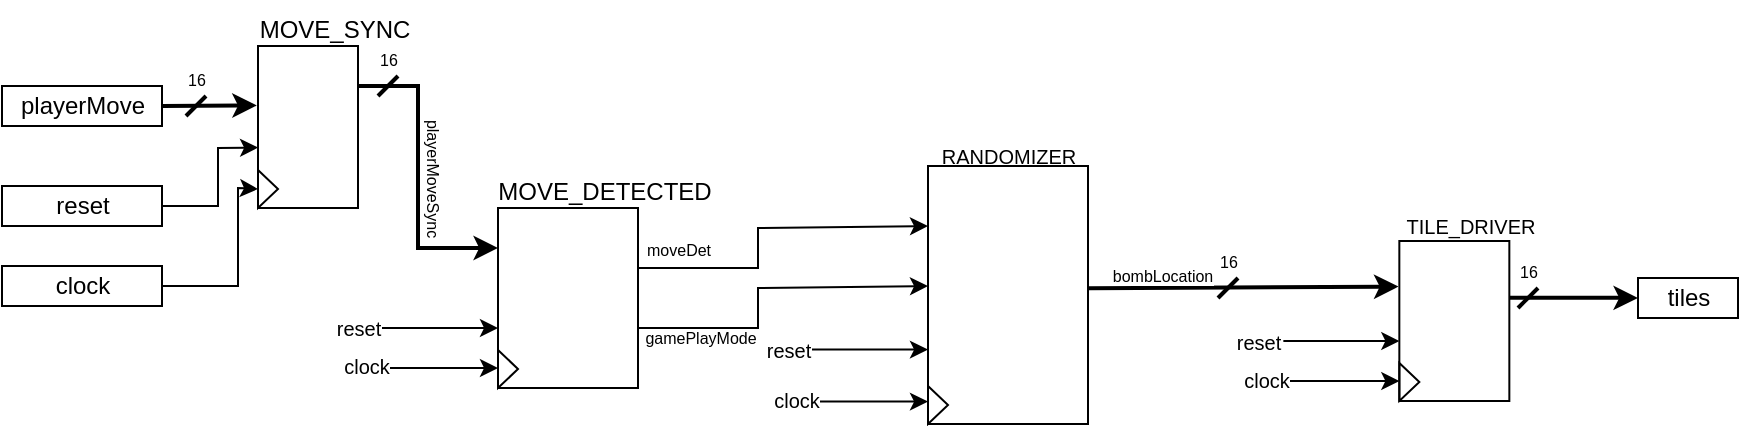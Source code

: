 <mxfile>
    <diagram id="KhUCfNvhIDTQsZcqQasR" name="Page-1">
        <mxGraphModel dx="749" dy="537" grid="1" gridSize="10" guides="1" tooltips="1" connect="1" arrows="1" fold="1" page="1" pageScale="1" pageWidth="1169" pageHeight="827" background="none" math="0" shadow="0">
            <root>
                <mxCell id="0"/>
                <mxCell id="1" parent="0"/>
                <mxCell id="163" style="edgeStyle=none;html=1;exitX=0;exitY=0;exitDx=80;exitDy=10;exitPerimeter=0;entryX=-0.012;entryY=0.367;entryDx=0;entryDy=0;entryPerimeter=0;strokeWidth=2;" edge="1" parent="1" source="2" target="162">
                    <mxGeometry relative="1" as="geometry"/>
                </mxCell>
                <mxCell id="2" value="playerMove" style="externalPins=0;recursiveResize=0;shadow=0;dashed=0;align=center;html=1;strokeWidth=1;shape=mxgraph.rtl.abstract.entity;container=1;collapsible=0;kind=input;drawPins=0;left=0;right=1;bottom=0;top=0;" parent="1" vertex="1">
                    <mxGeometry x="212" y="369" width="80" height="20" as="geometry"/>
                </mxCell>
                <mxCell id="3" value="tiles" style="externalPins=0;recursiveResize=0;shadow=0;dashed=0;align=center;html=1;strokeWidth=1;shape=mxgraph.rtl.abstract.entity;container=1;collapsible=0;kind=input;drawPins=0;left=0;right=1;bottom=0;top=0;" parent="1" vertex="1">
                    <mxGeometry x="1030" y="465" width="50" height="20" as="geometry"/>
                </mxCell>
                <mxCell id="157" style="edgeStyle=none;rounded=0;html=1;entryX=-0.008;entryY=0.285;entryDx=0;entryDy=0;entryPerimeter=0;strokeWidth=2;fontSize=8;exitX=0.998;exitY=0.474;exitDx=0;exitDy=0;exitPerimeter=0;" parent="1" source="4" target="5" edge="1">
                    <mxGeometry relative="1" as="geometry">
                        <mxPoint x="760" y="470" as="sourcePoint"/>
                        <Array as="points">
                            <mxPoint x="780" y="470"/>
                        </Array>
                    </mxGeometry>
                </mxCell>
                <mxCell id="159" value="bombLocation" style="edgeLabel;html=1;align=center;verticalAlign=middle;resizable=0;points=[];fontSize=8;" parent="157" vertex="1" connectable="0">
                    <mxGeometry x="-0.523" y="-1" relative="1" as="geometry">
                        <mxPoint y="-7" as="offset"/>
                    </mxGeometry>
                </mxCell>
                <mxCell id="4" value="" style="externalPins=0;recursiveResize=0;shadow=0;dashed=0;align=center;html=1;strokeWidth=1;shape=mxgraph.rtl.abstract.entity;container=1;collapsible=0;kind=sequential;drawPins=0;left=3;right=2;bottom=0;top=0;" parent="1" vertex="1">
                    <mxGeometry x="675.0" y="409" width="80" height="129" as="geometry"/>
                </mxCell>
                <mxCell id="53" value="" style="triangle;whiteSpace=wrap;html=1;strokeWidth=1;fontSize=10;fillColor=none;" parent="4" vertex="1">
                    <mxGeometry y="110" width="10" height="19" as="geometry"/>
                </mxCell>
                <mxCell id="160" style="edgeStyle=none;rounded=0;html=1;exitX=0.996;exitY=0.354;exitDx=0;exitDy=0;exitPerimeter=0;strokeWidth=2;fontSize=8;" parent="1" source="5" target="3" edge="1">
                    <mxGeometry relative="1" as="geometry"/>
                </mxCell>
                <mxCell id="5" value="" style="externalPins=0;recursiveResize=0;shadow=0;dashed=0;align=center;html=1;strokeWidth=1;shape=mxgraph.rtl.abstract.entity;container=1;collapsible=0;kind=sequential;drawPins=0;left=3;right=2;bottom=0;top=0;" parent="1" vertex="1">
                    <mxGeometry x="910.67" y="446.5" width="55" height="80" as="geometry"/>
                </mxCell>
                <mxCell id="169" style="edgeStyle=none;rounded=0;html=1;exitX=0;exitY=0;exitDx=80;exitDy=10;exitPerimeter=0;entryX=0.001;entryY=0.627;entryDx=0;entryDy=0;entryPerimeter=0;strokeWidth=1;" edge="1" parent="1" source="14" target="162">
                    <mxGeometry relative="1" as="geometry">
                        <Array as="points">
                            <mxPoint x="320" y="429"/>
                            <mxPoint x="320" y="400"/>
                        </Array>
                    </mxGeometry>
                </mxCell>
                <mxCell id="14" value="reset" style="externalPins=0;recursiveResize=0;shadow=0;dashed=0;align=center;html=1;strokeWidth=1;shape=mxgraph.rtl.abstract.entity;container=1;collapsible=0;kind=input;drawPins=0;left=0;right=1;bottom=0;top=0;" parent="1" vertex="1">
                    <mxGeometry x="212" y="419" width="80" height="20" as="geometry"/>
                </mxCell>
                <mxCell id="171" style="edgeStyle=none;rounded=0;html=1;exitX=0;exitY=0;exitDx=80;exitDy=10;exitPerimeter=0;entryX=0;entryY=0.5;entryDx=0;entryDy=0;strokeWidth=1;" edge="1" parent="1" source="15" target="170">
                    <mxGeometry relative="1" as="geometry">
                        <Array as="points">
                            <mxPoint x="330" y="469"/>
                            <mxPoint x="330" y="420"/>
                        </Array>
                    </mxGeometry>
                </mxCell>
                <mxCell id="15" value="clock" style="externalPins=0;recursiveResize=0;shadow=0;dashed=0;align=center;html=1;strokeWidth=1;shape=mxgraph.rtl.abstract.entity;container=1;collapsible=0;kind=input;drawPins=0;left=0;right=1;bottom=0;top=0;" parent="1" vertex="1">
                    <mxGeometry x="212" y="459" width="80" height="20" as="geometry"/>
                </mxCell>
                <mxCell id="128" value="" style="endArrow=classic;html=1;rounded=0;strokeWidth=1;fontSize=10;" parent="1" edge="1">
                    <mxGeometry width="50" height="50" relative="1" as="geometry">
                        <mxPoint x="617" y="500.81" as="sourcePoint"/>
                        <mxPoint x="675.0" y="500.81" as="targetPoint"/>
                    </mxGeometry>
                </mxCell>
                <mxCell id="129" value="reset" style="edgeLabel;html=1;align=center;verticalAlign=middle;resizable=0;points=[];fontSize=10;" parent="128" vertex="1" connectable="0">
                    <mxGeometry x="0.159" y="1" relative="1" as="geometry">
                        <mxPoint x="-46" y="1" as="offset"/>
                    </mxGeometry>
                </mxCell>
                <mxCell id="130" value="" style="endArrow=classic;html=1;rounded=0;strokeWidth=1;fontSize=10;" parent="1" edge="1">
                    <mxGeometry width="50" height="50" relative="1" as="geometry">
                        <mxPoint x="613" y="526.81" as="sourcePoint"/>
                        <mxPoint x="675.0" y="526.81" as="targetPoint"/>
                    </mxGeometry>
                </mxCell>
                <mxCell id="131" value="clock" style="edgeLabel;html=1;align=center;verticalAlign=middle;resizable=0;points=[];fontSize=10;" parent="130" vertex="1" connectable="0">
                    <mxGeometry x="0.245" y="-1" relative="1" as="geometry">
                        <mxPoint x="-43" y="-2" as="offset"/>
                    </mxGeometry>
                </mxCell>
                <mxCell id="132" value="RANDOMIZER" style="text;html=1;align=center;verticalAlign=middle;resizable=0;points=[];autosize=1;strokeColor=none;fillColor=none;fontSize=10;" parent="1" vertex="1">
                    <mxGeometry x="670.0" y="389" width="90" height="30" as="geometry"/>
                </mxCell>
                <mxCell id="134" value="TILE_DRIVER" style="text;html=1;align=center;verticalAlign=middle;resizable=0;points=[];autosize=1;strokeColor=none;fillColor=none;fontSize=10;" parent="1" vertex="1">
                    <mxGeometry x="900.67" y="423.5" width="90" height="30" as="geometry"/>
                </mxCell>
                <mxCell id="154" value="&lt;font style=&quot;font-size: 8px;&quot;&gt;moveDet&lt;/font&gt;" style="edgeStyle=none;rounded=0;html=1;exitX=0;exitY=0;exitDx=70;exitDy=30;exitPerimeter=0;entryX=0;entryY=0;entryDx=0;entryDy=30;entryPerimeter=0;strokeWidth=1;" parent="1" source="137" target="4" edge="1">
                    <mxGeometry x="-0.758" y="10" relative="1" as="geometry">
                        <Array as="points">
                            <mxPoint x="590" y="460"/>
                            <mxPoint x="590" y="440"/>
                        </Array>
                        <mxPoint as="offset"/>
                    </mxGeometry>
                </mxCell>
                <mxCell id="155" style="edgeStyle=none;rounded=0;html=1;entryX=0;entryY=0;entryDx=0;entryDy=60;entryPerimeter=0;strokeWidth=1;fontSize=8;exitX=0;exitY=0;exitDx=70;exitDy=60;exitPerimeter=0;" parent="1" source="137" target="4" edge="1">
                    <mxGeometry relative="1" as="geometry">
                        <mxPoint x="570" y="480" as="sourcePoint"/>
                        <Array as="points">
                            <mxPoint x="590" y="490"/>
                            <mxPoint x="590" y="470"/>
                        </Array>
                    </mxGeometry>
                </mxCell>
                <mxCell id="156" value="gamePlayMode" style="edgeLabel;html=1;align=center;verticalAlign=middle;resizable=0;points=[];fontSize=8;" parent="155" vertex="1" connectable="0">
                    <mxGeometry x="-0.486" y="-2" relative="1" as="geometry">
                        <mxPoint x="-12" y="3" as="offset"/>
                    </mxGeometry>
                </mxCell>
                <mxCell id="137" value="" style="externalPins=0;recursiveResize=0;shadow=0;dashed=0;align=center;html=1;strokeWidth=1;shape=mxgraph.rtl.abstract.entity;container=1;collapsible=0;kind=sequential;drawPins=0;left=3;right=2;bottom=0;top=0;" parent="1" vertex="1">
                    <mxGeometry x="460" y="430" width="70" height="90" as="geometry"/>
                </mxCell>
                <mxCell id="138" value="" style="triangle;whiteSpace=wrap;html=1;strokeWidth=1;fontSize=10;fillColor=none;" parent="137" vertex="1">
                    <mxGeometry y="71" width="10" height="19" as="geometry"/>
                </mxCell>
                <mxCell id="139" value="" style="endArrow=classic;html=1;rounded=0;strokeWidth=1;fontSize=10;" parent="1" edge="1">
                    <mxGeometry width="50" height="50" relative="1" as="geometry">
                        <mxPoint x="402" y="490.0" as="sourcePoint"/>
                        <mxPoint x="460" y="490.0" as="targetPoint"/>
                    </mxGeometry>
                </mxCell>
                <mxCell id="140" value="reset" style="edgeLabel;html=1;align=center;verticalAlign=middle;resizable=0;points=[];fontSize=10;" parent="139" vertex="1" connectable="0">
                    <mxGeometry x="0.159" y="1" relative="1" as="geometry">
                        <mxPoint x="-46" y="1" as="offset"/>
                    </mxGeometry>
                </mxCell>
                <mxCell id="141" value="" style="endArrow=classic;html=1;rounded=0;strokeWidth=1;fontSize=10;" parent="1" edge="1">
                    <mxGeometry width="50" height="50" relative="1" as="geometry">
                        <mxPoint x="398" y="510" as="sourcePoint"/>
                        <mxPoint x="460" y="510" as="targetPoint"/>
                    </mxGeometry>
                </mxCell>
                <mxCell id="142" value="clock" style="edgeLabel;html=1;align=center;verticalAlign=middle;resizable=0;points=[];fontSize=10;" parent="141" vertex="1" connectable="0">
                    <mxGeometry x="0.245" y="-1" relative="1" as="geometry">
                        <mxPoint x="-43" y="-2" as="offset"/>
                    </mxGeometry>
                </mxCell>
                <mxCell id="145" value="" style="triangle;whiteSpace=wrap;html=1;strokeWidth=1;fontSize=10;fillColor=none;" parent="1" vertex="1">
                    <mxGeometry x="910.67" y="507.5" width="10" height="19" as="geometry"/>
                </mxCell>
                <mxCell id="146" value="" style="endArrow=classic;html=1;rounded=0;strokeWidth=1;fontSize=10;" parent="1" edge="1">
                    <mxGeometry width="50" height="50" relative="1" as="geometry">
                        <mxPoint x="852.67" y="496.5" as="sourcePoint"/>
                        <mxPoint x="910.67" y="496.5" as="targetPoint"/>
                    </mxGeometry>
                </mxCell>
                <mxCell id="147" value="reset" style="edgeLabel;html=1;align=center;verticalAlign=middle;resizable=0;points=[];fontSize=10;" parent="146" vertex="1" connectable="0">
                    <mxGeometry x="0.159" y="1" relative="1" as="geometry">
                        <mxPoint x="-46" y="1" as="offset"/>
                    </mxGeometry>
                </mxCell>
                <mxCell id="148" value="" style="endArrow=classic;html=1;rounded=0;strokeWidth=1;fontSize=10;" parent="1" edge="1">
                    <mxGeometry width="50" height="50" relative="1" as="geometry">
                        <mxPoint x="848.67" y="516.5" as="sourcePoint"/>
                        <mxPoint x="910.67" y="516.5" as="targetPoint"/>
                    </mxGeometry>
                </mxCell>
                <mxCell id="149" value="clock" style="edgeLabel;html=1;align=center;verticalAlign=middle;resizable=0;points=[];fontSize=10;" parent="148" vertex="1" connectable="0">
                    <mxGeometry x="0.245" y="-1" relative="1" as="geometry">
                        <mxPoint x="-43" y="-2" as="offset"/>
                    </mxGeometry>
                </mxCell>
                <mxCell id="153" value="MOVE_DETECTED" style="text;html=1;align=center;verticalAlign=middle;resizable=0;points=[];autosize=1;strokeColor=none;fillColor=none;" parent="1" vertex="1">
                    <mxGeometry x="448" y="407" width="130" height="30" as="geometry"/>
                </mxCell>
                <mxCell id="158" value="16" style="verticalLabelPosition=top;shadow=0;dashed=0;align=center;html=1;verticalAlign=bottom;shape=mxgraph.electrical.transmission.bus_width;pointerEvents=1;fontSize=8;strokeWidth=2;labelPosition=center;" parent="1" vertex="1">
                    <mxGeometry x="820" y="465" width="10" height="10" as="geometry"/>
                </mxCell>
                <mxCell id="161" value="16" style="verticalLabelPosition=top;shadow=0;dashed=0;align=center;html=1;verticalAlign=bottom;shape=mxgraph.electrical.transmission.bus_width;pointerEvents=1;fontSize=8;strokeWidth=2;labelPosition=center;" parent="1" vertex="1">
                    <mxGeometry x="970" y="470" width="10" height="10" as="geometry"/>
                </mxCell>
                <mxCell id="167" style="edgeStyle=none;html=1;exitX=0;exitY=0;exitDx=50;exitDy=20;exitPerimeter=0;entryX=0;entryY=0;entryDx=0;entryDy=20;entryPerimeter=0;rounded=0;strokeWidth=2;" edge="1" parent="1" source="162" target="137">
                    <mxGeometry relative="1" as="geometry">
                        <Array as="points">
                            <mxPoint x="420" y="369"/>
                            <mxPoint x="420" y="450"/>
                        </Array>
                    </mxGeometry>
                </mxCell>
                <mxCell id="174" value="&lt;font style=&quot;font-size: 8px;&quot;&gt;playerMoveSync&lt;/font&gt;" style="edgeLabel;html=1;align=center;verticalAlign=middle;resizable=0;points=[];rotation=90;" vertex="1" connectable="0" parent="167">
                    <mxGeometry relative="1" as="geometry">
                        <mxPoint x="9" as="offset"/>
                    </mxGeometry>
                </mxCell>
                <mxCell id="162" value="" style="externalPins=0;recursiveResize=0;shadow=0;dashed=0;align=center;html=1;strokeWidth=1;shape=mxgraph.rtl.abstract.entity;container=1;collapsible=0;kind=sequential;drawPins=0;left=3;right=2;bottom=0;top=0;" vertex="1" parent="1">
                    <mxGeometry x="340" y="349" width="50" height="81" as="geometry"/>
                </mxCell>
                <mxCell id="170" value="" style="triangle;whiteSpace=wrap;html=1;strokeWidth=1;fontSize=10;fillColor=none;" vertex="1" parent="162">
                    <mxGeometry y="62" width="10" height="19" as="geometry"/>
                </mxCell>
                <mxCell id="168" value="MOVE_SYNC" style="text;html=1;align=center;verticalAlign=middle;resizable=0;points=[];autosize=1;strokeColor=none;fillColor=none;" vertex="1" parent="1">
                    <mxGeometry x="328" y="326" width="100" height="30" as="geometry"/>
                </mxCell>
                <mxCell id="172" value="16" style="verticalLabelPosition=top;shadow=0;dashed=0;align=center;html=1;verticalAlign=bottom;shape=mxgraph.electrical.transmission.bus_width;pointerEvents=1;fontSize=8;strokeWidth=2;labelPosition=center;" vertex="1" parent="1">
                    <mxGeometry x="304" y="374" width="10" height="10" as="geometry"/>
                </mxCell>
                <mxCell id="173" value="16" style="verticalLabelPosition=top;shadow=0;dashed=0;align=center;html=1;verticalAlign=bottom;shape=mxgraph.electrical.transmission.bus_width;pointerEvents=1;fontSize=8;strokeWidth=2;labelPosition=center;" vertex="1" parent="1">
                    <mxGeometry x="400" y="364" width="10" height="10" as="geometry"/>
                </mxCell>
            </root>
        </mxGraphModel>
    </diagram>
</mxfile>